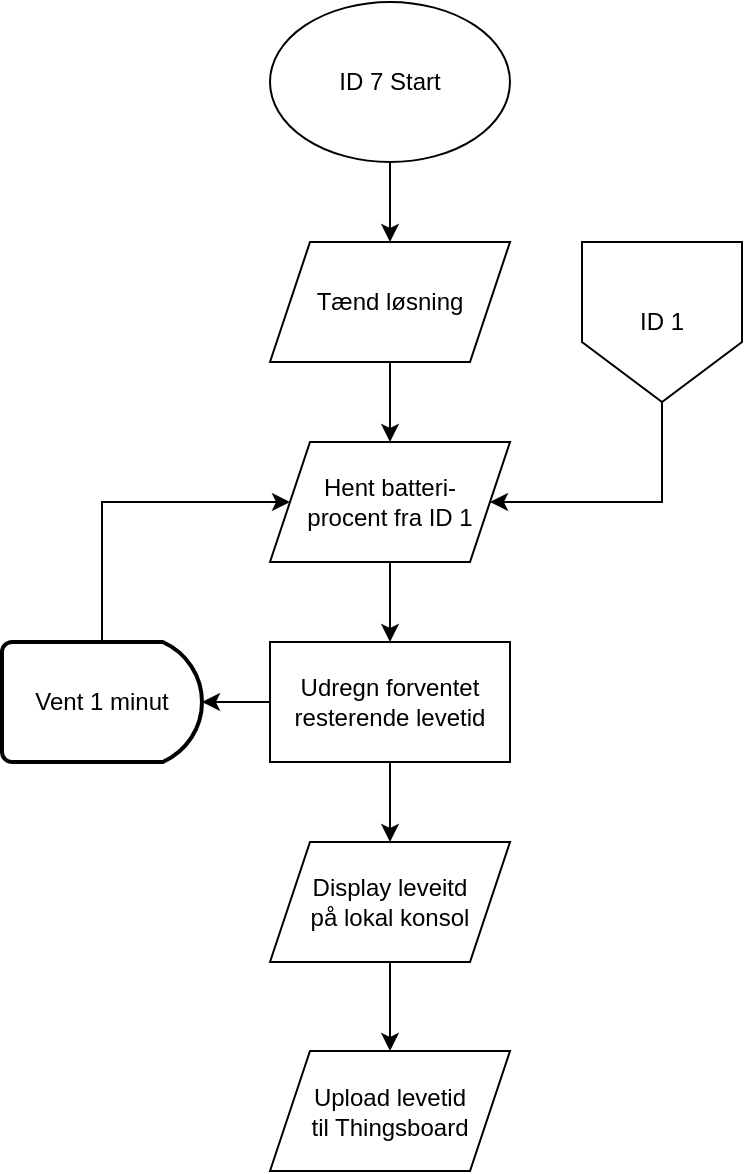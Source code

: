 <mxfile version="25.0.1">
  <diagram name="Page-1" id="Tt9hVW4N1Q4XEH-18PpW">
    <mxGraphModel dx="824" dy="861" grid="1" gridSize="10" guides="1" tooltips="1" connect="1" arrows="1" fold="1" page="1" pageScale="1" pageWidth="827" pageHeight="1169" math="0" shadow="0">
      <root>
        <mxCell id="0" />
        <mxCell id="1" parent="0" />
        <mxCell id="jbQdWJLZbuR3zaDqkVQJ-3" value="" style="edgeStyle=orthogonalEdgeStyle;rounded=0;orthogonalLoop=1;jettySize=auto;html=1;" edge="1" parent="1" source="jbQdWJLZbuR3zaDqkVQJ-1" target="jbQdWJLZbuR3zaDqkVQJ-2">
          <mxGeometry relative="1" as="geometry" />
        </mxCell>
        <mxCell id="jbQdWJLZbuR3zaDqkVQJ-1" value="ID 7 Start" style="ellipse;whiteSpace=wrap;html=1;" vertex="1" parent="1">
          <mxGeometry x="354" y="30" width="120" height="80" as="geometry" />
        </mxCell>
        <mxCell id="jbQdWJLZbuR3zaDqkVQJ-5" value="" style="edgeStyle=orthogonalEdgeStyle;rounded=0;orthogonalLoop=1;jettySize=auto;html=1;" edge="1" parent="1" source="jbQdWJLZbuR3zaDqkVQJ-2" target="jbQdWJLZbuR3zaDqkVQJ-4">
          <mxGeometry relative="1" as="geometry" />
        </mxCell>
        <mxCell id="jbQdWJLZbuR3zaDqkVQJ-2" value="&lt;div&gt;Tænd løsning&lt;br&gt;&lt;/div&gt;" style="shape=parallelogram;perimeter=parallelogramPerimeter;whiteSpace=wrap;html=1;fixedSize=1;" vertex="1" parent="1">
          <mxGeometry x="354" y="150" width="120" height="60" as="geometry" />
        </mxCell>
        <mxCell id="jbQdWJLZbuR3zaDqkVQJ-9" value="" style="edgeStyle=orthogonalEdgeStyle;rounded=0;orthogonalLoop=1;jettySize=auto;html=1;" edge="1" parent="1" source="jbQdWJLZbuR3zaDqkVQJ-4" target="jbQdWJLZbuR3zaDqkVQJ-8">
          <mxGeometry relative="1" as="geometry" />
        </mxCell>
        <mxCell id="jbQdWJLZbuR3zaDqkVQJ-4" value="&lt;div&gt;Hent batteri-&lt;/div&gt;&lt;div&gt;procent fra ID 1&lt;br&gt;&lt;/div&gt;" style="shape=parallelogram;perimeter=parallelogramPerimeter;whiteSpace=wrap;html=1;fixedSize=1;" vertex="1" parent="1">
          <mxGeometry x="354" y="250" width="120" height="60" as="geometry" />
        </mxCell>
        <mxCell id="jbQdWJLZbuR3zaDqkVQJ-7" style="edgeStyle=orthogonalEdgeStyle;rounded=0;orthogonalLoop=1;jettySize=auto;html=1;exitX=0.5;exitY=1;exitDx=0;exitDy=0;entryX=1;entryY=0.5;entryDx=0;entryDy=0;" edge="1" parent="1" source="jbQdWJLZbuR3zaDqkVQJ-6" target="jbQdWJLZbuR3zaDqkVQJ-4">
          <mxGeometry relative="1" as="geometry">
            <Array as="points">
              <mxPoint x="550" y="280" />
            </Array>
          </mxGeometry>
        </mxCell>
        <mxCell id="jbQdWJLZbuR3zaDqkVQJ-6" value="ID 1" style="shape=offPageConnector;whiteSpace=wrap;html=1;" vertex="1" parent="1">
          <mxGeometry x="510" y="150" width="80" height="80" as="geometry" />
        </mxCell>
        <mxCell id="jbQdWJLZbuR3zaDqkVQJ-11" value="" style="edgeStyle=orthogonalEdgeStyle;rounded=0;orthogonalLoop=1;jettySize=auto;html=1;" edge="1" parent="1" source="jbQdWJLZbuR3zaDqkVQJ-8" target="jbQdWJLZbuR3zaDqkVQJ-10">
          <mxGeometry relative="1" as="geometry" />
        </mxCell>
        <mxCell id="jbQdWJLZbuR3zaDqkVQJ-16" value="" style="edgeStyle=orthogonalEdgeStyle;rounded=0;orthogonalLoop=1;jettySize=auto;html=1;" edge="1" parent="1" source="jbQdWJLZbuR3zaDqkVQJ-8" target="jbQdWJLZbuR3zaDqkVQJ-15">
          <mxGeometry relative="1" as="geometry" />
        </mxCell>
        <mxCell id="jbQdWJLZbuR3zaDqkVQJ-8" value="Udregn forventet resterende levetid" style="rounded=0;whiteSpace=wrap;html=1;" vertex="1" parent="1">
          <mxGeometry x="354" y="350" width="120" height="60" as="geometry" />
        </mxCell>
        <mxCell id="jbQdWJLZbuR3zaDqkVQJ-13" value="" style="edgeStyle=orthogonalEdgeStyle;rounded=0;orthogonalLoop=1;jettySize=auto;html=1;" edge="1" parent="1" source="jbQdWJLZbuR3zaDqkVQJ-10" target="jbQdWJLZbuR3zaDqkVQJ-12">
          <mxGeometry relative="1" as="geometry" />
        </mxCell>
        <mxCell id="jbQdWJLZbuR3zaDqkVQJ-10" value="&lt;div&gt;Display leveitd&lt;/div&gt;&lt;div&gt;på lokal konsol&lt;br&gt;&lt;/div&gt;" style="shape=parallelogram;perimeter=parallelogramPerimeter;whiteSpace=wrap;html=1;fixedSize=1;" vertex="1" parent="1">
          <mxGeometry x="354" y="450" width="120" height="60" as="geometry" />
        </mxCell>
        <mxCell id="jbQdWJLZbuR3zaDqkVQJ-12" value="&lt;div&gt;Upload levetid&lt;/div&gt;&lt;div&gt;til Thingsboard&lt;br&gt;&lt;/div&gt;" style="shape=parallelogram;perimeter=parallelogramPerimeter;whiteSpace=wrap;html=1;fixedSize=1;" vertex="1" parent="1">
          <mxGeometry x="354" y="554.5" width="120" height="60" as="geometry" />
        </mxCell>
        <mxCell id="jbQdWJLZbuR3zaDqkVQJ-17" style="edgeStyle=orthogonalEdgeStyle;rounded=0;orthogonalLoop=1;jettySize=auto;html=1;exitX=0.5;exitY=0;exitDx=0;exitDy=0;exitPerimeter=0;entryX=0;entryY=0.5;entryDx=0;entryDy=0;" edge="1" parent="1" source="jbQdWJLZbuR3zaDqkVQJ-15" target="jbQdWJLZbuR3zaDqkVQJ-4">
          <mxGeometry relative="1" as="geometry">
            <Array as="points">
              <mxPoint x="270" y="280" />
            </Array>
          </mxGeometry>
        </mxCell>
        <mxCell id="jbQdWJLZbuR3zaDqkVQJ-15" value="Vent 1 minut" style="strokeWidth=2;html=1;shape=mxgraph.flowchart.delay;whiteSpace=wrap;" vertex="1" parent="1">
          <mxGeometry x="220" y="350" width="100" height="60" as="geometry" />
        </mxCell>
      </root>
    </mxGraphModel>
  </diagram>
</mxfile>
